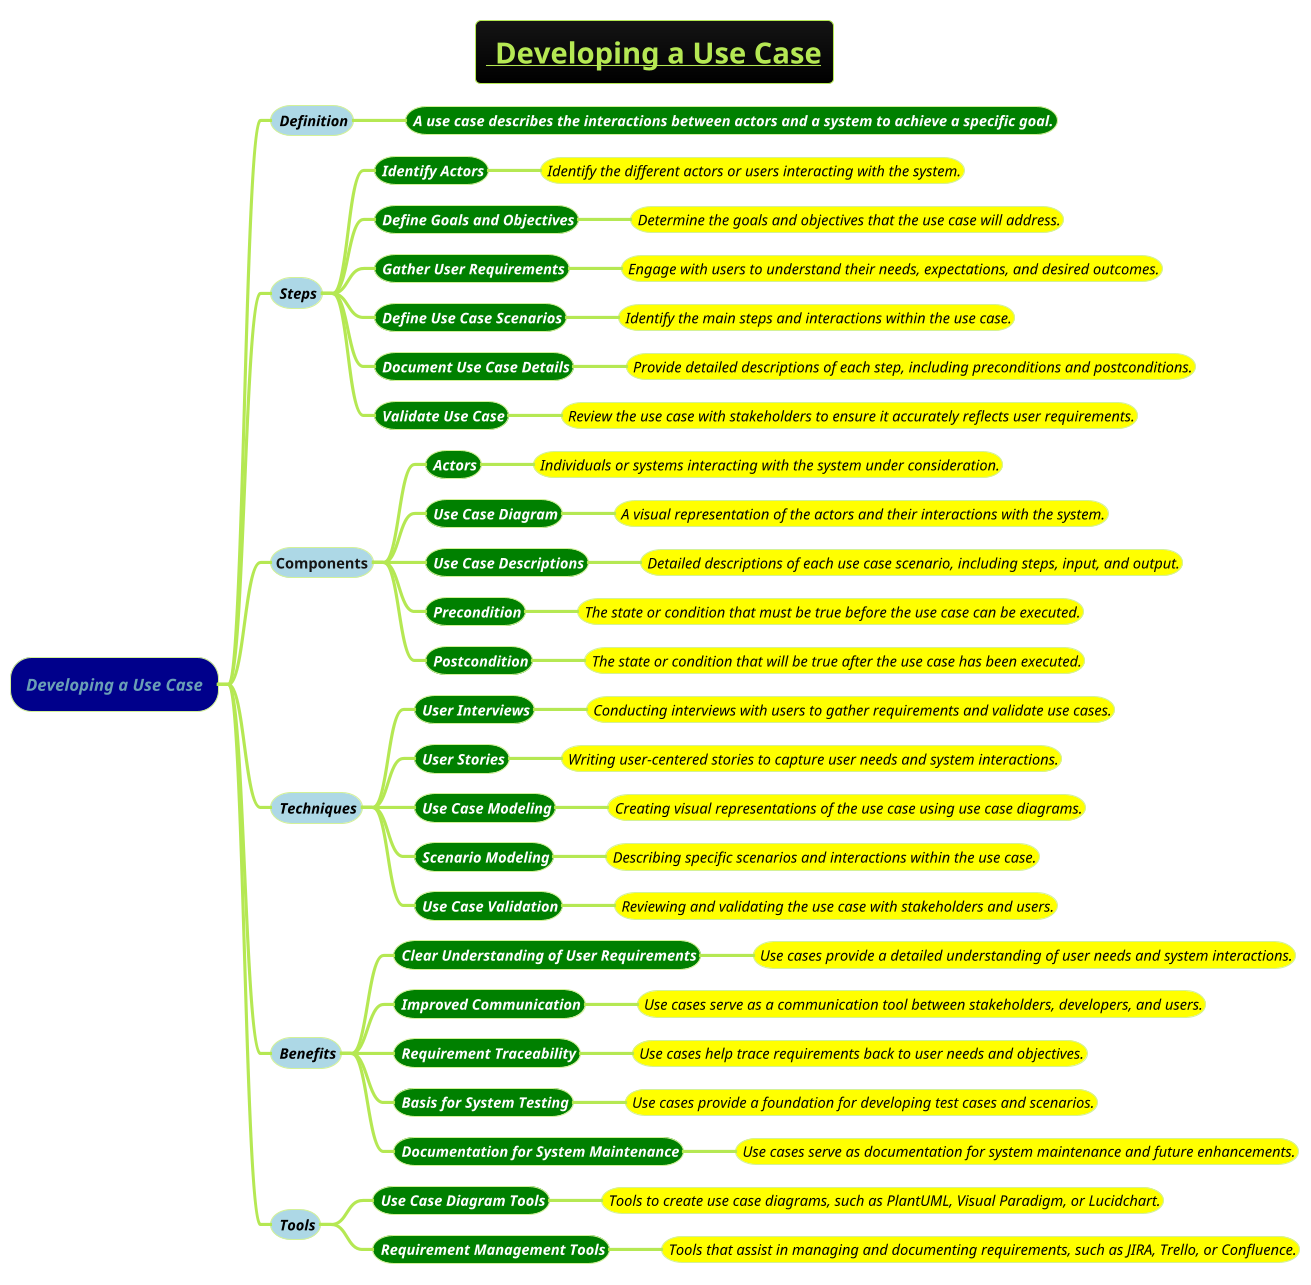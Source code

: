 @startmindmap
title =__ Developing a Use Case__
!theme hacker

*[#darkblue] <i>Developing a Use Case

**[#lightblue] <i><size:14> <color #black>Definition
***[#green] <b><i><size:14> <color #white>A use case describes the interactions between actors and a system to achieve a specific goal.

**[#lightblue] <i><size:14> <color #black>Steps

***[#green] <b><i><size:14> <color #white>Identify Actors
****[#yellow] <i><size:14> <color #black>Identify the different actors or users interacting with the system.

***[#green] <b><i><size:14> <color #white>Define Goals and Objectives
****[#yellow] <i><size:14> <color #black>Determine the goals and objectives that the use case will address.

***[#green] <b><i><size:14> <color #white>Gather User Requirements
****[#yellow] <i><size:14> <color #black>Engage with users to understand their needs, expectations, and desired outcomes.

***[#green] <b><i><size:14> <color #white>Define Use Case Scenarios
****[#yellow] <i><size:14> <color #black>Identify the main steps and interactions within the use case.

***[#green] <b><i><size:14> <color #white>Document Use Case Details
****[#yellow] <i><size:14> <color #black>Provide detailed descriptions of each step, including preconditions and postconditions.

***[#green] <b><i><size:14> <color #white>Validate Use Case
****[#yellow] <i><size:14> <color #black>Review the use case with stakeholders to ensure it accurately reflects user requirements.

**[#lightblue] **Components**

***[#green] <b><i><size:14> <color #white>Actors
****[#yellow] <i><size:14> <color #black>Individuals or systems interacting with the system under consideration.

***[#green] <b><i><size:14> <color #white>Use Case Diagram
****[#yellow] <i><size:14> <color #black>A visual representation of the actors and their interactions with the system.

***[#green] <b><i><size:14> <color #white>Use Case Descriptions
****[#yellow] <i><size:14> <color #black>Detailed descriptions of each use case scenario, including steps, input, and output.

***[#green] <b><i><size:14> <color #white>Precondition
****[#yellow] <i><size:14> <color #black>The state or condition that must be true before the use case can be executed.

***[#green] <b><i><size:14> <color #white>Postcondition
****[#yellow] <i><size:14> <color #black>The state or condition that will be true after the use case has been executed.

**[#lightblue] <i><size:14> <color #black>**Techniques**

***[#green] <b><i><size:14> <color #white>User Interviews
****[#yellow] <i><size:14> <color #black>Conducting interviews with users to gather requirements and validate use cases.

***[#green] <b><i><size:14> <color #white>User Stories
****[#yellow] <i><size:14> <color #black>Writing user-centered stories to capture user needs and system interactions.

***[#green] <b><i><size:14> <color #white>Use Case Modeling
****[#yellow] <i><size:14> <color #black>Creating visual representations of the use case using use case diagrams.

***[#green] <b><i><size:14> <color #white>Scenario Modeling
****[#yellow] <i><size:14> <color #black>Describing specific scenarios and interactions within the use case.

***[#green] <b><i><size:14> <color #white>Use Case Validation
****[#yellow] <i><size:14> <color #black>Reviewing and validating the use case with stakeholders and users.

**[#lightblue] <i><size:14> <color #black>Benefits

***[#green] <b><i><size:14> <color #white>Clear Understanding of User Requirements
****[#yellow] <i><size:14> <color #black>Use cases provide a detailed understanding of user needs and system interactions.

***[#green] <b><i><size:14> <color #white>Improved Communication
****[#yellow] <i><size:14> <color #black>Use cases serve as a communication tool between stakeholders, developers, and users.

***[#green] <b><i><size:14> <color #white>Requirement Traceability
****[#yellow] <i><size:14> <color #black>Use cases help trace requirements back to user needs and objectives.

***[#green] <b><i><size:14> <color #white>Basis for System Testing
****[#yellow] <i><size:14> <color #black>Use cases provide a foundation for developing test cases and scenarios.

***[#green] <b><i><size:14> <color #white>Documentation for System Maintenance
****[#yellow] <i><size:14> <color #black>Use cases serve as documentation for system maintenance and future enhancements.

**[#lightblue] <i><size:14> <color #black>Tools

***[#green] <b><i><size:14> <color #white>Use Case Diagram Tools
****[#yellow] <i><size:14> <color #black>Tools to create use case diagrams, such as PlantUML, Visual Paradigm, or Lucidchart.

***[#green] <b><i><size:14> <color #white>Requirement Management Tools
****[#yellow] <i><size:14> <color #black>Tools that assist in managing and documenting requirements, such as JIRA, Trello, or Confluence.

@endmindmap
